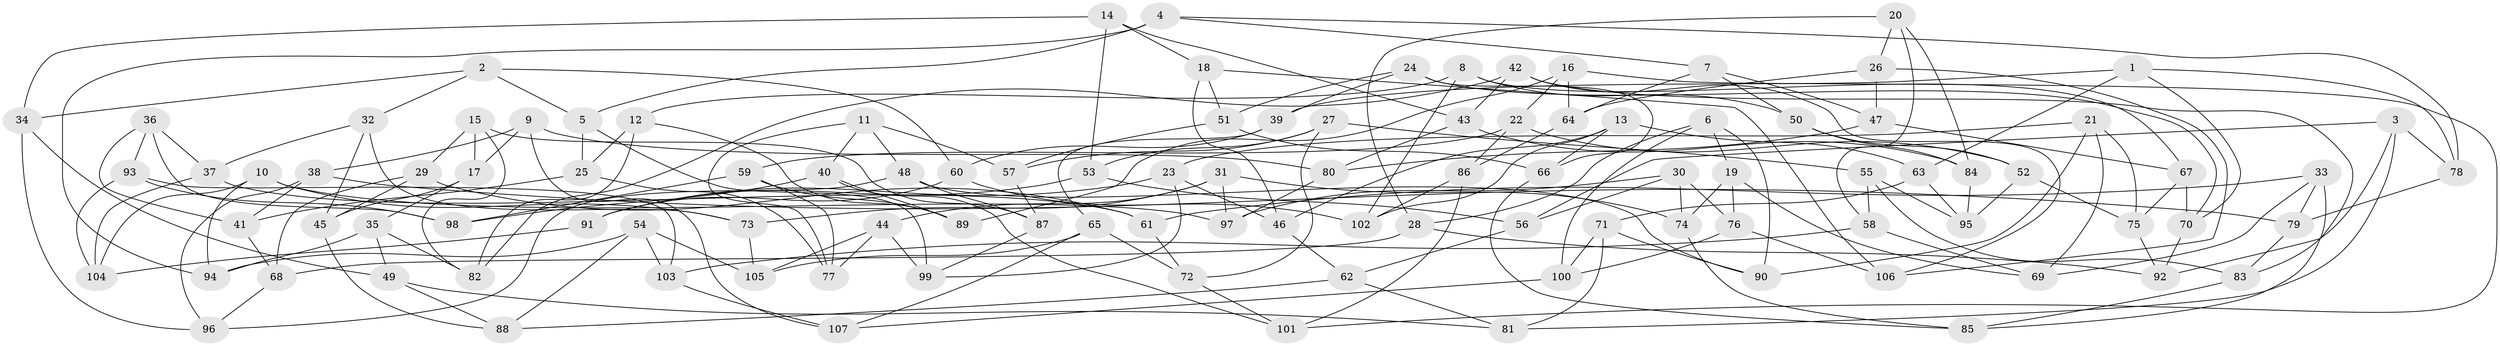 // coarse degree distribution, {4: 0.640625, 11: 0.015625, 6: 0.03125, 5: 0.15625, 2: 0.015625, 8: 0.078125, 10: 0.015625, 3: 0.03125, 7: 0.015625}
// Generated by graph-tools (version 1.1) at 2025/02/03/04/25 22:02:23]
// undirected, 107 vertices, 214 edges
graph export_dot {
graph [start="1"]
  node [color=gray90,style=filled];
  1;
  2;
  3;
  4;
  5;
  6;
  7;
  8;
  9;
  10;
  11;
  12;
  13;
  14;
  15;
  16;
  17;
  18;
  19;
  20;
  21;
  22;
  23;
  24;
  25;
  26;
  27;
  28;
  29;
  30;
  31;
  32;
  33;
  34;
  35;
  36;
  37;
  38;
  39;
  40;
  41;
  42;
  43;
  44;
  45;
  46;
  47;
  48;
  49;
  50;
  51;
  52;
  53;
  54;
  55;
  56;
  57;
  58;
  59;
  60;
  61;
  62;
  63;
  64;
  65;
  66;
  67;
  68;
  69;
  70;
  71;
  72;
  73;
  74;
  75;
  76;
  77;
  78;
  79;
  80;
  81;
  82;
  83;
  84;
  85;
  86;
  87;
  88;
  89;
  90;
  91;
  92;
  93;
  94;
  95;
  96;
  97;
  98;
  99;
  100;
  101;
  102;
  103;
  104;
  105;
  106;
  107;
  1 -- 63;
  1 -- 70;
  1 -- 78;
  1 -- 39;
  2 -- 5;
  2 -- 34;
  2 -- 60;
  2 -- 32;
  3 -- 56;
  3 -- 92;
  3 -- 78;
  3 -- 81;
  4 -- 94;
  4 -- 7;
  4 -- 78;
  4 -- 5;
  5 -- 99;
  5 -- 25;
  6 -- 100;
  6 -- 28;
  6 -- 19;
  6 -- 90;
  7 -- 50;
  7 -- 64;
  7 -- 47;
  8 -- 12;
  8 -- 102;
  8 -- 50;
  8 -- 67;
  9 -- 107;
  9 -- 38;
  9 -- 17;
  9 -- 80;
  10 -- 97;
  10 -- 73;
  10 -- 94;
  10 -- 104;
  11 -- 48;
  11 -- 57;
  11 -- 77;
  11 -- 40;
  12 -- 25;
  12 -- 82;
  12 -- 89;
  13 -- 102;
  13 -- 46;
  13 -- 66;
  13 -- 63;
  14 -- 43;
  14 -- 18;
  14 -- 53;
  14 -- 34;
  15 -- 29;
  15 -- 87;
  15 -- 17;
  15 -- 82;
  16 -- 101;
  16 -- 64;
  16 -- 22;
  16 -- 89;
  17 -- 35;
  17 -- 45;
  18 -- 106;
  18 -- 46;
  18 -- 51;
  19 -- 69;
  19 -- 76;
  19 -- 74;
  20 -- 26;
  20 -- 84;
  20 -- 58;
  20 -- 28;
  21 -- 23;
  21 -- 69;
  21 -- 90;
  21 -- 75;
  22 -- 86;
  22 -- 52;
  22 -- 59;
  23 -- 46;
  23 -- 99;
  23 -- 91;
  24 -- 66;
  24 -- 51;
  24 -- 39;
  24 -- 70;
  25 -- 41;
  25 -- 77;
  26 -- 64;
  26 -- 106;
  26 -- 47;
  27 -- 53;
  27 -- 72;
  27 -- 55;
  27 -- 57;
  28 -- 92;
  28 -- 68;
  29 -- 68;
  29 -- 61;
  29 -- 45;
  30 -- 74;
  30 -- 97;
  30 -- 76;
  30 -- 56;
  31 -- 74;
  31 -- 44;
  31 -- 73;
  31 -- 97;
  32 -- 73;
  32 -- 45;
  32 -- 37;
  33 -- 79;
  33 -- 85;
  33 -- 69;
  33 -- 61;
  34 -- 49;
  34 -- 96;
  35 -- 49;
  35 -- 82;
  35 -- 94;
  36 -- 37;
  36 -- 41;
  36 -- 98;
  36 -- 93;
  37 -- 61;
  37 -- 104;
  38 -- 79;
  38 -- 41;
  38 -- 96;
  39 -- 65;
  39 -- 60;
  40 -- 98;
  40 -- 101;
  40 -- 89;
  41 -- 68;
  42 -- 82;
  42 -- 43;
  42 -- 83;
  42 -- 106;
  43 -- 80;
  43 -- 84;
  44 -- 77;
  44 -- 99;
  44 -- 105;
  45 -- 88;
  46 -- 62;
  47 -- 80;
  47 -- 67;
  48 -- 87;
  48 -- 90;
  48 -- 96;
  49 -- 88;
  49 -- 81;
  50 -- 84;
  50 -- 52;
  51 -- 57;
  51 -- 66;
  52 -- 95;
  52 -- 75;
  53 -- 91;
  53 -- 56;
  54 -- 103;
  54 -- 94;
  54 -- 105;
  54 -- 88;
  55 -- 58;
  55 -- 95;
  55 -- 83;
  56 -- 62;
  57 -- 87;
  58 -- 69;
  58 -- 103;
  59 -- 89;
  59 -- 98;
  59 -- 77;
  60 -- 91;
  60 -- 102;
  61 -- 72;
  62 -- 88;
  62 -- 81;
  63 -- 95;
  63 -- 71;
  64 -- 86;
  65 -- 105;
  65 -- 72;
  65 -- 107;
  66 -- 85;
  67 -- 70;
  67 -- 75;
  68 -- 96;
  70 -- 92;
  71 -- 81;
  71 -- 90;
  71 -- 100;
  72 -- 101;
  73 -- 105;
  74 -- 85;
  75 -- 92;
  76 -- 106;
  76 -- 100;
  78 -- 79;
  79 -- 83;
  80 -- 97;
  83 -- 85;
  84 -- 95;
  86 -- 101;
  86 -- 102;
  87 -- 99;
  91 -- 104;
  93 -- 104;
  93 -- 103;
  93 -- 98;
  100 -- 107;
  103 -- 107;
}
